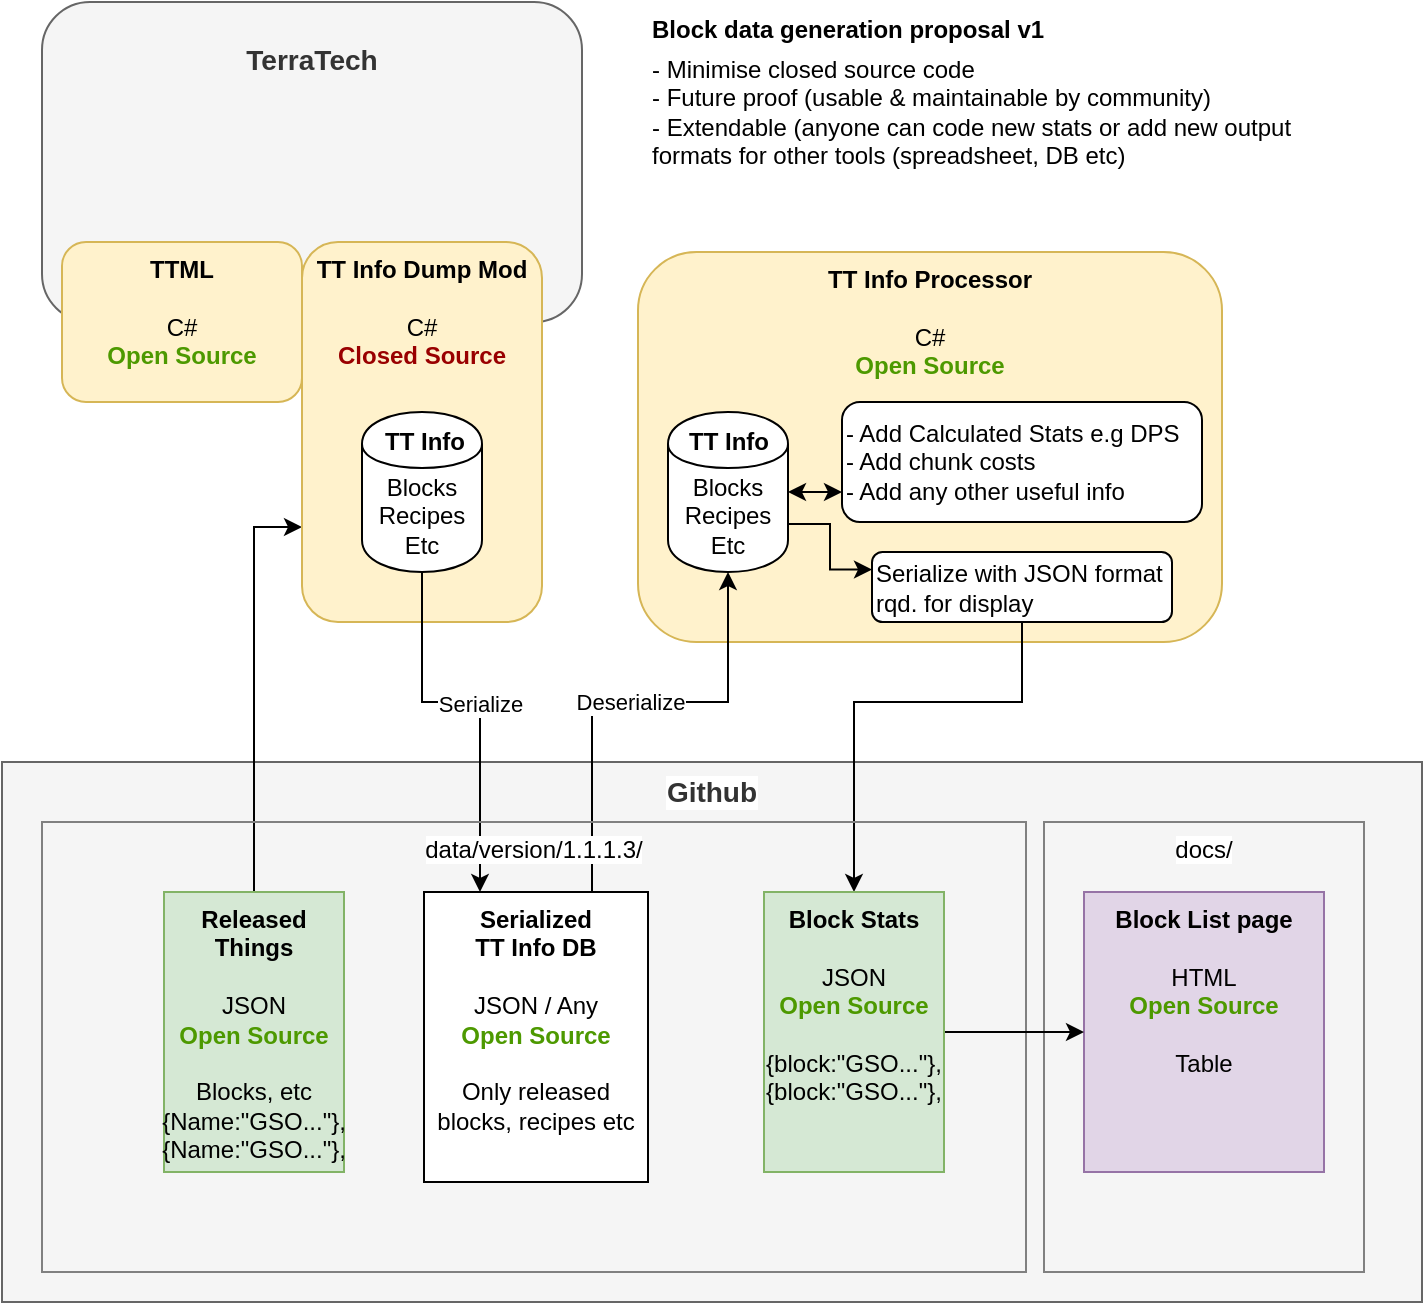 <mxfile version="11.2.1" type="github" pages="1"><diagram id="ylQ4suKhHFOytM8KTiMi" name="Page-1"><mxGraphModel dx="1422" dy="768" grid="1" gridSize="10" guides="1" tooltips="1" connect="1" arrows="1" fold="1" page="1" pageScale="1" pageWidth="827" pageHeight="1169" math="0" shadow="0"><root><mxCell id="0"/><mxCell id="1" parent="0"/><mxCell id="rTBdy8aJDYl5_h8n63eU-49" value="&lt;b&gt;&lt;font style=&quot;font-size: 14px&quot;&gt;Github&lt;/font&gt;&lt;/b&gt;" style="rounded=0;whiteSpace=wrap;html=1;labelBackgroundColor=#ffffff;strokeColor=#666666;fillColor=#f5f5f5;align=center;fontColor=#333333;verticalAlign=top;" vertex="1" parent="1"><mxGeometry x="20" y="420" width="710" height="270" as="geometry"/></mxCell><mxCell id="rTBdy8aJDYl5_h8n63eU-1" value="&lt;h3&gt;TerraTech&lt;/h3&gt;" style="rounded=1;whiteSpace=wrap;html=1;verticalAlign=top;fillColor=#f5f5f5;strokeColor=#666666;fontColor=#333333;" vertex="1" parent="1"><mxGeometry x="40" y="40" width="270" height="160" as="geometry"/></mxCell><mxCell id="rTBdy8aJDYl5_h8n63eU-23" style="edgeStyle=orthogonalEdgeStyle;rounded=0;orthogonalLoop=1;jettySize=auto;html=1;exitX=0.5;exitY=0;exitDx=0;exitDy=0;entryX=0;entryY=0.75;entryDx=0;entryDy=0;" edge="1" parent="1" source="rTBdy8aJDYl5_h8n63eU-6" target="rTBdy8aJDYl5_h8n63eU-10"><mxGeometry relative="1" as="geometry"/></mxCell><mxCell id="rTBdy8aJDYl5_h8n63eU-9" value="&lt;b style=&quot;white-space: normal&quot;&gt;TTML&lt;br&gt;&lt;/b&gt;&lt;br style=&quot;white-space: normal&quot;&gt;&lt;span style=&quot;white-space: normal&quot;&gt;C#&lt;/span&gt;&lt;br style=&quot;white-space: normal&quot;&gt;&lt;span style=&quot;white-space: normal&quot;&gt;&lt;font color=&quot;#4d9900&quot;&gt;&lt;b&gt;Open Source&lt;/b&gt;&lt;/font&gt;&lt;/span&gt;" style="rounded=1;whiteSpace=wrap;html=1;verticalAlign=top;fillColor=#fff2cc;strokeColor=#d6b656;" vertex="1" parent="1"><mxGeometry x="50" y="160" width="120" height="80" as="geometry"/></mxCell><mxCell id="rTBdy8aJDYl5_h8n63eU-10" value="&lt;b style=&quot;white-space: normal&quot;&gt;TT Info Dump Mod&lt;br&gt;&lt;/b&gt;&lt;br style=&quot;white-space: normal&quot;&gt;&lt;span style=&quot;white-space: normal&quot;&gt;C#&lt;/span&gt;&lt;br style=&quot;white-space: normal&quot;&gt;&lt;span style=&quot;white-space: normal&quot;&gt;&lt;font color=&quot;#990000&quot;&gt;&lt;b&gt;Closed Source&lt;/b&gt;&lt;/font&gt;&lt;/span&gt;" style="rounded=1;whiteSpace=wrap;html=1;fillColor=#fff2cc;strokeColor=#d6b656;verticalAlign=top;" vertex="1" parent="1"><mxGeometry x="170" y="160" width="120" height="190" as="geometry"/></mxCell><mxCell id="rTBdy8aJDYl5_h8n63eU-17" value="&lt;b style=&quot;white-space: normal&quot;&gt;TT Info Processor&lt;br&gt;&lt;/b&gt;&lt;br style=&quot;white-space: normal&quot;&gt;&lt;span style=&quot;white-space: normal&quot;&gt;C#&lt;/span&gt;&lt;br style=&quot;white-space: normal&quot;&gt;&lt;span style=&quot;white-space: normal&quot;&gt;&lt;font color=&quot;#4d9900&quot;&gt;&lt;b&gt;Open Source&lt;/b&gt;&lt;/font&gt;&lt;/span&gt;" style="rounded=1;whiteSpace=wrap;html=1;fillColor=#fff2cc;strokeColor=#d6b656;verticalAlign=top;" vertex="1" parent="1"><mxGeometry x="338" y="165" width="292" height="195" as="geometry"/></mxCell><mxCell id="rTBdy8aJDYl5_h8n63eU-26" value="Serialize" style="edgeStyle=orthogonalEdgeStyle;rounded=0;orthogonalLoop=1;jettySize=auto;html=1;exitX=0.5;exitY=1;exitDx=0;exitDy=0;entryX=0.25;entryY=0;entryDx=0;entryDy=0;" edge="1" parent="1" source="rTBdy8aJDYl5_h8n63eU-21" target="rTBdy8aJDYl5_h8n63eU-16"><mxGeometry relative="1" as="geometry"><Array as="points"><mxPoint x="230" y="390"/><mxPoint x="259" y="390"/></Array></mxGeometry></mxCell><mxCell id="rTBdy8aJDYl5_h8n63eU-21" value="Blocks&lt;br&gt;Recipes&lt;br&gt;Etc" style="shape=cylinder;whiteSpace=wrap;html=1;boundedLbl=1;backgroundOutline=1;" vertex="1" parent="1"><mxGeometry x="200" y="245" width="60" height="80" as="geometry"/></mxCell><mxCell id="rTBdy8aJDYl5_h8n63eU-34" style="edgeStyle=orthogonalEdgeStyle;rounded=0;orthogonalLoop=1;jettySize=auto;html=1;exitX=1;exitY=0.5;exitDx=0;exitDy=0;entryX=0;entryY=0.75;entryDx=0;entryDy=0;startArrow=classic;startFill=1;" edge="1" parent="1" source="rTBdy8aJDYl5_h8n63eU-27" target="rTBdy8aJDYl5_h8n63eU-32"><mxGeometry relative="1" as="geometry"/></mxCell><mxCell id="rTBdy8aJDYl5_h8n63eU-37" style="edgeStyle=orthogonalEdgeStyle;rounded=0;orthogonalLoop=1;jettySize=auto;html=1;exitX=1;exitY=0.7;exitDx=0;exitDy=0;entryX=0;entryY=0.25;entryDx=0;entryDy=0;startArrow=none;startFill=0;" edge="1" parent="1" source="rTBdy8aJDYl5_h8n63eU-27" target="rTBdy8aJDYl5_h8n63eU-35"><mxGeometry relative="1" as="geometry"/></mxCell><mxCell id="rTBdy8aJDYl5_h8n63eU-27" value="Blocks&lt;br&gt;Recipes&lt;br&gt;Etc" style="shape=cylinder;whiteSpace=wrap;html=1;boundedLbl=1;backgroundOutline=1;" vertex="1" parent="1"><mxGeometry x="353" y="245" width="60" height="80" as="geometry"/></mxCell><mxCell id="rTBdy8aJDYl5_h8n63eU-32" value="- Add Calculated Stats e.g DPS&lt;br&gt;- Add chunk costs&lt;br&gt;- Add any other useful info" style="rounded=1;whiteSpace=wrap;html=1;align=left;" vertex="1" parent="1"><mxGeometry x="440" y="240" width="180" height="60" as="geometry"/></mxCell><mxCell id="rTBdy8aJDYl5_h8n63eU-28" value="Deserialize" style="edgeStyle=orthogonalEdgeStyle;rounded=0;orthogonalLoop=1;jettySize=auto;html=1;exitX=0.75;exitY=0;exitDx=0;exitDy=0;entryX=0.5;entryY=1;entryDx=0;entryDy=0;" edge="1" parent="1" source="rTBdy8aJDYl5_h8n63eU-16" target="rTBdy8aJDYl5_h8n63eU-27"><mxGeometry relative="1" as="geometry"><Array as="points"><mxPoint x="315" y="390"/><mxPoint x="383" y="390"/></Array></mxGeometry></mxCell><mxCell id="rTBdy8aJDYl5_h8n63eU-33" style="edgeStyle=orthogonalEdgeStyle;rounded=0;orthogonalLoop=1;jettySize=auto;html=1;exitX=0.5;exitY=1;exitDx=0;exitDy=0;" edge="1" parent="1" source="rTBdy8aJDYl5_h8n63eU-32" target="rTBdy8aJDYl5_h8n63eU-32"><mxGeometry relative="1" as="geometry"/></mxCell><mxCell id="rTBdy8aJDYl5_h8n63eU-40" style="edgeStyle=orthogonalEdgeStyle;rounded=0;orthogonalLoop=1;jettySize=auto;html=1;exitX=0.5;exitY=1;exitDx=0;exitDy=0;entryX=0.5;entryY=0;entryDx=0;entryDy=0;startArrow=none;startFill=0;" edge="1" parent="1" source="rTBdy8aJDYl5_h8n63eU-35" target="rTBdy8aJDYl5_h8n63eU-38"><mxGeometry relative="1" as="geometry"><Array as="points"><mxPoint x="530" y="390"/><mxPoint x="446" y="390"/></Array></mxGeometry></mxCell><mxCell id="rTBdy8aJDYl5_h8n63eU-35" value="Serialize with JSON format rqd. for display" style="rounded=1;whiteSpace=wrap;html=1;align=left;" vertex="1" parent="1"><mxGeometry x="455" y="315" width="150" height="35" as="geometry"/></mxCell><mxCell id="rTBdy8aJDYl5_h8n63eU-39" value="data/version/1.1.1.3/" style="rounded=0;whiteSpace=wrap;html=1;align=center;fillColor=none;verticalAlign=top;labelBackgroundColor=#ffffff;labelBorderColor=none;strokeColor=#808080;" vertex="1" parent="1"><mxGeometry x="40" y="450" width="492" height="225" as="geometry"/></mxCell><mxCell id="rTBdy8aJDYl5_h8n63eU-43" value="docs/" style="rounded=0;whiteSpace=wrap;html=1;align=center;fillColor=none;verticalAlign=top;labelBackgroundColor=#ffffff;labelBorderColor=none;strokeColor=#808080;" vertex="1" parent="1"><mxGeometry x="541" y="450" width="160" height="225" as="geometry"/></mxCell><mxCell id="rTBdy8aJDYl5_h8n63eU-45" value="&lt;b&gt;Block List page&lt;br&gt;&lt;/b&gt;&lt;br&gt;HTML&lt;br&gt;&lt;font color=&quot;#4d9900&quot;&gt;&lt;b&gt;Open Source&lt;/b&gt;&lt;/font&gt;&lt;br&gt;&lt;br&gt;Table" style="rounded=0;whiteSpace=wrap;html=1;verticalAlign=top;fillColor=#e1d5e7;strokeColor=#9673a6;" vertex="1" parent="1"><mxGeometry x="561" y="485" width="120" height="140" as="geometry"/></mxCell><mxCell id="rTBdy8aJDYl5_h8n63eU-6" value="&lt;b&gt;Released Things&lt;br&gt;&lt;/b&gt;&lt;br&gt;JSON&lt;br&gt;&lt;b style=&quot;color: rgb(77 , 153 , 0)&quot;&gt;Open Source&lt;/b&gt;&lt;br&gt;&lt;br&gt;Blocks, etc&lt;br&gt;{Name:&quot;GSO...&quot;},&lt;br&gt;{Name:&quot;GSO...&quot;}," style="rounded=0;whiteSpace=wrap;html=1;verticalAlign=top;fillColor=#d5e8d4;strokeColor=#82b366;" vertex="1" parent="1"><mxGeometry x="101" y="485" width="90" height="140" as="geometry"/></mxCell><mxCell id="rTBdy8aJDYl5_h8n63eU-16" value="&lt;b&gt;Serialized &lt;br&gt;TT Info DB&lt;br&gt;&lt;/b&gt;&lt;br&gt;JSON / Any&lt;br&gt;&lt;font color=&quot;#4d9900&quot;&gt;&lt;b&gt;Open Source&lt;/b&gt;&lt;/font&gt;&lt;br&gt;&lt;br&gt;Only released blocks, recipes etc" style="rounded=0;whiteSpace=wrap;html=1;verticalAlign=top;" vertex="1" parent="1"><mxGeometry x="231" y="485" width="112" height="145" as="geometry"/></mxCell><mxCell id="rTBdy8aJDYl5_h8n63eU-50" style="edgeStyle=orthogonalEdgeStyle;rounded=0;orthogonalLoop=1;jettySize=auto;html=1;exitX=1;exitY=0.5;exitDx=0;exitDy=0;entryX=0;entryY=0.5;entryDx=0;entryDy=0;startArrow=none;startFill=0;" edge="1" parent="1" source="rTBdy8aJDYl5_h8n63eU-38" target="rTBdy8aJDYl5_h8n63eU-45"><mxGeometry relative="1" as="geometry"/></mxCell><mxCell id="rTBdy8aJDYl5_h8n63eU-38" value="&lt;b&gt;Block Stats&lt;br&gt;&lt;/b&gt;&lt;br&gt;JSON&lt;br&gt;&lt;b style=&quot;color: rgb(77 , 153 , 0)&quot;&gt;Open Source&lt;/b&gt;&lt;br&gt;&lt;br&gt;{block:&quot;GSO...&quot;},&lt;br&gt;{block:&quot;GSO...&quot;}," style="rounded=0;whiteSpace=wrap;html=1;verticalAlign=top;fillColor=#d5e8d4;strokeColor=#82b366;" vertex="1" parent="1"><mxGeometry x="401" y="485" width="90" height="140" as="geometry"/></mxCell><mxCell id="rTBdy8aJDYl5_h8n63eU-54" value="&lt;b&gt;Block data generation proposal v1&lt;br&gt;&lt;/b&gt;" style="text;html=1;strokeColor=none;fillColor=none;align=left;verticalAlign=top;whiteSpace=wrap;rounded=0;labelBackgroundColor=#ffffff;" vertex="1" parent="1"><mxGeometry x="343" y="40" width="207" height="20" as="geometry"/></mxCell><mxCell id="rTBdy8aJDYl5_h8n63eU-55" value="- Minimise closed source code&lt;br&gt;- Future proof (usable &amp;amp; maintainable by community)&lt;br&gt;- Extendable (anyone can code new stats or add new output formats for other tools (spreadsheet, DB etc)" style="text;html=1;strokeColor=none;fillColor=none;align=left;verticalAlign=top;whiteSpace=wrap;rounded=0;labelBackgroundColor=#ffffff;" vertex="1" parent="1"><mxGeometry x="343" y="60" width="347" height="100" as="geometry"/></mxCell><mxCell id="rTBdy8aJDYl5_h8n63eU-58" value="TT Info" style="text;html=1;strokeColor=none;fillColor=none;align=center;verticalAlign=middle;whiteSpace=wrap;rounded=0;labelBackgroundColor=#ffffff;fontStyle=1" vertex="1" parent="1"><mxGeometry x="206.5" y="250" width="49" height="20" as="geometry"/></mxCell><mxCell id="rTBdy8aJDYl5_h8n63eU-60" value="TT Info" style="text;html=1;strokeColor=none;fillColor=none;align=center;verticalAlign=middle;whiteSpace=wrap;rounded=0;labelBackgroundColor=#ffffff;fontStyle=1" vertex="1" parent="1"><mxGeometry x="358.5" y="250" width="49" height="20" as="geometry"/></mxCell></root></mxGraphModel></diagram></mxfile>